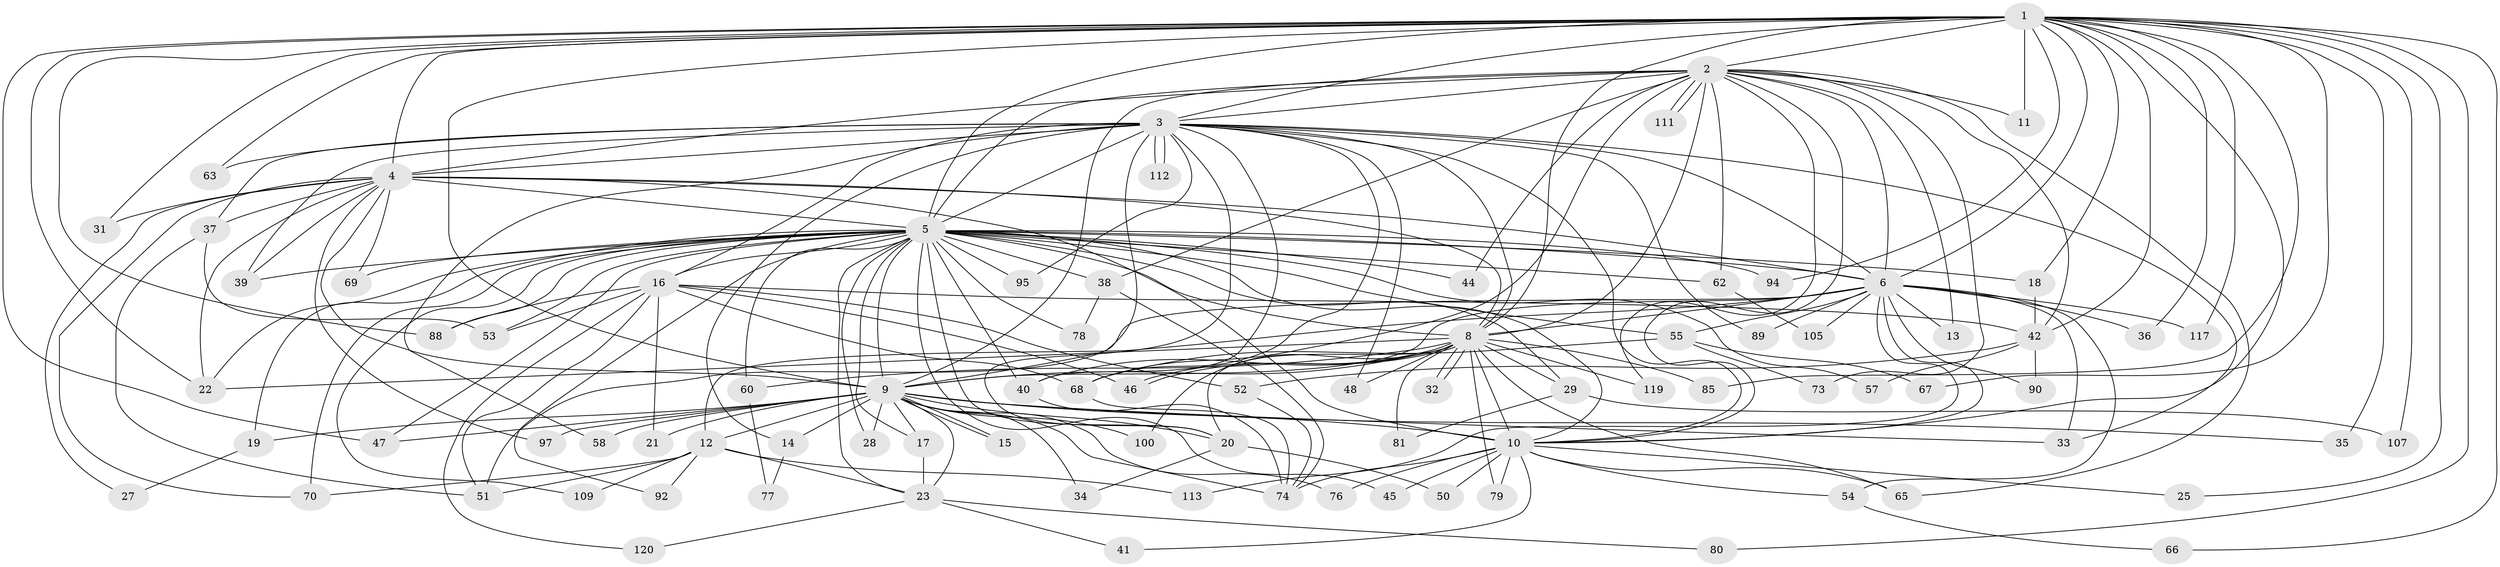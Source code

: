 // original degree distribution, {29: 0.024390243902439025, 21: 0.016260162601626018, 17: 0.008130081300813009, 28: 0.008130081300813009, 23: 0.008130081300813009, 25: 0.008130081300813009, 18: 0.008130081300813009, 2: 0.5528455284552846, 8: 0.008130081300813009, 3: 0.25203252032520324, 11: 0.008130081300813009, 6: 0.008130081300813009, 5: 0.032520325203252036, 4: 0.056910569105691054}
// Generated by graph-tools (version 1.1) at 2025/17/03/04/25 18:17:21]
// undirected, 86 vertices, 215 edges
graph export_dot {
graph [start="1"]
  node [color=gray90,style=filled];
  1;
  2;
  3 [super="+43"];
  4;
  5 [super="+26+30+7"];
  6;
  8;
  9;
  10;
  11;
  12;
  13;
  14;
  15;
  16;
  17;
  18;
  19;
  20 [super="+24"];
  21;
  22 [super="+121"];
  23 [super="+61+59"];
  25;
  27;
  28;
  29;
  31;
  32;
  33 [super="+91"];
  34;
  35;
  36;
  37 [super="+86+116"];
  38;
  39 [super="+102"];
  40 [super="+64"];
  41;
  42 [super="+56"];
  44;
  45;
  46 [super="+114"];
  47 [super="+123+71"];
  48;
  50;
  51 [super="+75"];
  52;
  53 [super="+72"];
  54;
  55 [super="+118"];
  57;
  58;
  60;
  62;
  63;
  65 [super="+104"];
  66;
  67;
  68 [super="+83"];
  69;
  70 [super="+103"];
  73;
  74 [super="+96+84"];
  76;
  77;
  78;
  79;
  80;
  81;
  85;
  88 [super="+106"];
  89;
  90;
  92;
  94;
  95 [super="+99"];
  97;
  100;
  105;
  107;
  109;
  111;
  112;
  113;
  117;
  119;
  120;
  1 -- 2;
  1 -- 3;
  1 -- 4;
  1 -- 5 [weight=4];
  1 -- 6;
  1 -- 8;
  1 -- 9;
  1 -- 10;
  1 -- 11;
  1 -- 18;
  1 -- 25;
  1 -- 31;
  1 -- 35;
  1 -- 36;
  1 -- 47;
  1 -- 63;
  1 -- 66;
  1 -- 67;
  1 -- 80;
  1 -- 85;
  1 -- 88;
  1 -- 94;
  1 -- 107;
  1 -- 117;
  1 -- 22;
  1 -- 42;
  2 -- 3;
  2 -- 4;
  2 -- 5 [weight=2];
  2 -- 6;
  2 -- 8;
  2 -- 9;
  2 -- 10;
  2 -- 11;
  2 -- 13;
  2 -- 38;
  2 -- 42;
  2 -- 44;
  2 -- 62;
  2 -- 65;
  2 -- 68;
  2 -- 73;
  2 -- 111;
  2 -- 111;
  2 -- 119;
  3 -- 4;
  3 -- 5 [weight=3];
  3 -- 6;
  3 -- 8;
  3 -- 9 [weight=2];
  3 -- 10;
  3 -- 14;
  3 -- 16;
  3 -- 33 [weight=2];
  3 -- 37 [weight=3];
  3 -- 39;
  3 -- 40;
  3 -- 48;
  3 -- 58;
  3 -- 63;
  3 -- 68;
  3 -- 89;
  3 -- 112;
  3 -- 112;
  3 -- 95;
  3 -- 20;
  4 -- 5 [weight=2];
  4 -- 6;
  4 -- 8;
  4 -- 9;
  4 -- 10;
  4 -- 22;
  4 -- 27;
  4 -- 31;
  4 -- 37;
  4 -- 39;
  4 -- 69;
  4 -- 70;
  4 -- 97;
  5 -- 6 [weight=2];
  5 -- 8 [weight=2];
  5 -- 9 [weight=2];
  5 -- 10 [weight=2];
  5 -- 16;
  5 -- 17;
  5 -- 19;
  5 -- 20;
  5 -- 28;
  5 -- 44;
  5 -- 45;
  5 -- 53;
  5 -- 55;
  5 -- 57;
  5 -- 60;
  5 -- 69;
  5 -- 95 [weight=2];
  5 -- 88;
  5 -- 39;
  5 -- 40;
  5 -- 47 [weight=2];
  5 -- 62;
  5 -- 70;
  5 -- 78;
  5 -- 18;
  5 -- 22;
  5 -- 23;
  5 -- 92;
  5 -- 29;
  5 -- 94;
  5 -- 38;
  5 -- 109;
  6 -- 8;
  6 -- 9;
  6 -- 10;
  6 -- 12;
  6 -- 13;
  6 -- 36;
  6 -- 51;
  6 -- 54;
  6 -- 55;
  6 -- 89;
  6 -- 90;
  6 -- 105;
  6 -- 113;
  6 -- 117;
  6 -- 33;
  8 -- 9;
  8 -- 10;
  8 -- 20;
  8 -- 29;
  8 -- 32;
  8 -- 32;
  8 -- 40;
  8 -- 46;
  8 -- 46;
  8 -- 48;
  8 -- 60;
  8 -- 65;
  8 -- 79;
  8 -- 81;
  8 -- 85;
  8 -- 100;
  8 -- 119;
  8 -- 22;
  9 -- 10;
  9 -- 12;
  9 -- 14;
  9 -- 15;
  9 -- 15;
  9 -- 17;
  9 -- 19;
  9 -- 21;
  9 -- 23;
  9 -- 28;
  9 -- 33;
  9 -- 34;
  9 -- 35;
  9 -- 58;
  9 -- 74;
  9 -- 76;
  9 -- 97;
  9 -- 100;
  9 -- 47;
  9 -- 20;
  10 -- 25;
  10 -- 41;
  10 -- 45;
  10 -- 50;
  10 -- 54;
  10 -- 74;
  10 -- 76;
  10 -- 79;
  10 -- 65;
  12 -- 23;
  12 -- 92;
  12 -- 109;
  12 -- 113;
  12 -- 51;
  12 -- 70;
  14 -- 77;
  16 -- 21;
  16 -- 42;
  16 -- 51;
  16 -- 52;
  16 -- 53;
  16 -- 88;
  16 -- 120;
  16 -- 46;
  16 -- 68;
  17 -- 23;
  18 -- 42;
  19 -- 27;
  20 -- 34;
  20 -- 50;
  23 -- 41;
  23 -- 80;
  23 -- 120;
  29 -- 81;
  29 -- 107;
  37 -- 53;
  37 -- 51;
  38 -- 78;
  38 -- 74;
  40 -- 74;
  42 -- 52;
  42 -- 57;
  42 -- 90;
  52 -- 74;
  54 -- 66;
  55 -- 67;
  55 -- 73;
  55 -- 68;
  60 -- 77;
  62 -- 105;
  68 -- 74;
}
